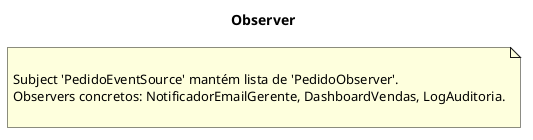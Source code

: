 @startuml
    title Observer
    note as N

Subject 'PedidoEventSource' mantém lista de 'PedidoObserver'.
Observers concretos: NotificadorEmailGerente, DashboardVendas, LogAuditoria.

    end note
    @enduml

